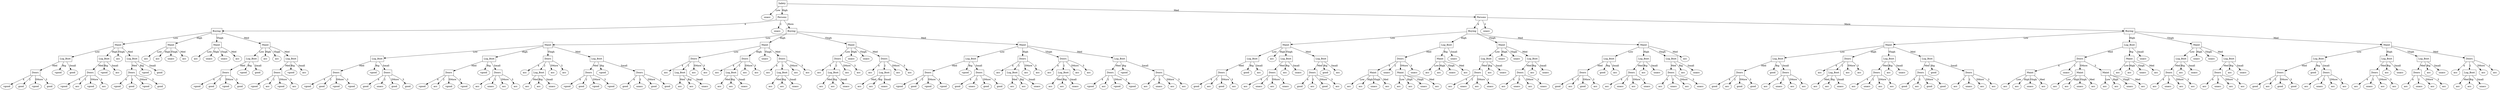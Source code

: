 digraph tree {
//nodos 
safety0 [label="Safety",shape="box"];
unacc1 [label="unacc"];
persons2 [label="Persons",shape="box"];
buying3 [label="Buying",shape="box"];
maint4 [label="Maint",shape="box"];
lug_boot5 [label="Lug_Boot",shape="box"];
doors6 [label="Doors",shape="box"];
vgood7 [label="vgood"];
good8 [label="good"];
vgood9 [label="vgood"];
good10 [label="good"];
vgood11 [label="vgood"];
good12 [label="good"];
lug_boot13 [label="Lug_Boot",shape="box"];
doors14 [label="Doors",shape="box"];
vgood15 [label="vgood"];
acc16 [label="acc"];
vgood17 [label="vgood"];
acc18 [label="acc"];
vgood19 [label="vgood"];
acc20 [label="acc"];
acc21 [label="acc"];
lug_boot22 [label="Lug_Boot",shape="box"];
doors23 [label="Doors",shape="box"];
vgood24 [label="vgood"];
good25 [label="good"];
vgood26 [label="vgood"];
good27 [label="good"];
vgood28 [label="vgood"];
good29 [label="good"];
maint30 [label="Maint",shape="box"];
acc31 [label="acc"];
acc32 [label="acc"];
unacc33 [label="unacc"];
acc34 [label="acc"];
maint35 [label="Maint",shape="box"];
acc36 [label="acc"];
unacc37 [label="unacc"];
unacc38 [label="unacc"];
acc39 [label="acc"];
maint40 [label="Maint",shape="box"];
lug_boot41 [label="Lug_Boot",shape="box"];
doors42 [label="Doors",shape="box"];
vgood43 [label="vgood"];
good44 [label="good"];
vgood45 [label="vgood"];
good46 [label="good"];
vgood47 [label="vgood"];
good48 [label="good"];
acc49 [label="acc"];
acc50 [label="acc"];
lug_boot51 [label="Lug_Boot",shape="box"];
doors52 [label="Doors",shape="box"];
vgood53 [label="vgood"];
acc54 [label="acc"];
vgood55 [label="vgood"];
acc56 [label="acc"];
vgood57 [label="vgood"];
acc58 [label="acc"];
unacc59 [label="unacc"];
buying60 [label="Buying",shape="box"];
maint61 [label="Maint",shape="box"];
lug_boot62 [label="Lug_Boot",shape="box"];
doors63 [label="Doors",shape="box"];
vgood64 [label="vgood"];
good65 [label="good"];
vgood66 [label="vgood"];
vgood67 [label="vgood"];
vgood68 [label="vgood"];
doors69 [label="Doors",shape="box"];
good70 [label="good"];
unacc71 [label="unacc"];
good72 [label="good"];
good73 [label="good"];
lug_boot74 [label="Lug_Boot",shape="box"];
doors75 [label="Doors",shape="box"];
vgood76 [label="vgood"];
acc77 [label="acc"];
vgood78 [label="vgood"];
vgood79 [label="vgood"];
vgood80 [label="vgood"];
doors81 [label="Doors",shape="box"];
acc82 [label="acc"];
unacc83 [label="unacc"];
acc84 [label="acc"];
acc85 [label="acc"];
doors86 [label="Doors",shape="box"];
acc87 [label="acc"];
lug_boot88 [label="Lug_Boot",shape="box"];
acc89 [label="acc"];
acc90 [label="acc"];
unacc91 [label="unacc"];
acc92 [label="acc"];
acc93 [label="acc"];
lug_boot94 [label="Lug_Boot",shape="box"];
doors95 [label="Doors",shape="box"];
vgood96 [label="vgood"];
good97 [label="good"];
vgood98 [label="vgood"];
vgood99 [label="vgood"];
vgood100 [label="vgood"];
doors101 [label="Doors",shape="box"];
good102 [label="good"];
unacc103 [label="unacc"];
good104 [label="good"];
good105 [label="good"];
maint106 [label="Maint",shape="box"];
doors107 [label="Doors",shape="box"];
acc108 [label="acc"];
lug_boot109 [label="Lug_Boot",shape="box"];
acc110 [label="acc"];
acc111 [label="acc"];
unacc112 [label="unacc"];
acc113 [label="acc"];
acc114 [label="acc"];
doors115 [label="Doors",shape="box"];
acc116 [label="acc"];
lug_boot117 [label="Lug_Boot",shape="box"];
acc118 [label="acc"];
acc119 [label="acc"];
unacc120 [label="unacc"];
acc121 [label="acc"];
acc122 [label="acc"];
unacc123 [label="unacc"];
doors124 [label="Doors",shape="box"];
acc125 [label="acc"];
lug_boot126 [label="Lug_Boot",shape="box"];
acc127 [label="acc"];
acc128 [label="acc"];
unacc129 [label="unacc"];
acc130 [label="acc"];
acc131 [label="acc"];
maint132 [label="Maint",shape="box"];
doors133 [label="Doors",shape="box"];
acc134 [label="acc"];
lug_boot135 [label="Lug_Boot",shape="box"];
acc136 [label="acc"];
acc137 [label="acc"];
unacc138 [label="unacc"];
acc139 [label="acc"];
acc140 [label="acc"];
unacc141 [label="unacc"];
unacc142 [label="unacc"];
doors143 [label="Doors",shape="box"];
acc144 [label="acc"];
lug_boot145 [label="Lug_Boot",shape="box"];
acc146 [label="acc"];
acc147 [label="acc"];
unacc148 [label="unacc"];
acc149 [label="acc"];
acc150 [label="acc"];
maint151 [label="Maint",shape="box"];
lug_boot152 [label="Lug_Boot",shape="box"];
doors153 [label="Doors",shape="box"];
vgood154 [label="vgood"];
good155 [label="good"];
vgood156 [label="vgood"];
vgood157 [label="vgood"];
vgood158 [label="vgood"];
doors159 [label="Doors",shape="box"];
good160 [label="good"];
unacc161 [label="unacc"];
good162 [label="good"];
good163 [label="good"];
doors164 [label="Doors",shape="box"];
acc165 [label="acc"];
lug_boot166 [label="Lug_Boot",shape="box"];
acc167 [label="acc"];
acc168 [label="acc"];
unacc169 [label="unacc"];
acc170 [label="acc"];
acc171 [label="acc"];
doors172 [label="Doors",shape="box"];
acc173 [label="acc"];
lug_boot174 [label="Lug_Boot",shape="box"];
acc175 [label="acc"];
acc176 [label="acc"];
unacc177 [label="unacc"];
acc178 [label="acc"];
acc179 [label="acc"];
lug_boot180 [label="Lug_Boot",shape="box"];
doors181 [label="Doors",shape="box"];
vgood182 [label="vgood"];
acc183 [label="acc"];
vgood184 [label="vgood"];
vgood185 [label="vgood"];
vgood186 [label="vgood"];
doors187 [label="Doors",shape="box"];
acc188 [label="acc"];
unacc189 [label="unacc"];
acc190 [label="acc"];
acc191 [label="acc"];
persons192 [label="Persons",shape="box"];
buying193 [label="Buying",shape="box"];
maint194 [label="Maint",shape="box"];
lug_boot195 [label="Lug_Boot",shape="box"];
doors196 [label="Doors",shape="box"];
good197 [label="good"];
acc198 [label="acc"];
good199 [label="good"];
acc200 [label="acc"];
good201 [label="good"];
acc202 [label="acc"];
acc203 [label="acc"];
lug_boot204 [label="Lug_Boot",shape="box"];
doors205 [label="Doors",shape="box"];
acc206 [label="acc"];
unacc207 [label="unacc"];
acc208 [label="acc"];
unacc209 [label="unacc"];
acc210 [label="acc"];
unacc211 [label="unacc"];
lug_boot212 [label="Lug_Boot",shape="box"];
doors213 [label="Doors",shape="box"];
good214 [label="good"];
acc215 [label="acc"];
good216 [label="good"];
acc217 [label="acc"];
good218 [label="good"];
acc219 [label="acc"];
lug_boot220 [label="Lug_Boot",shape="box"];
doors221 [label="Doors",shape="box"];
maint222 [label="Maint",shape="box"];
acc223 [label="acc"];
acc224 [label="acc"];
unacc225 [label="unacc"];
acc226 [label="acc"];
unacc227 [label="unacc"];
maint228 [label="Maint",shape="box"];
acc229 [label="acc"];
acc230 [label="acc"];
unacc231 [label="unacc"];
acc232 [label="acc"];
unacc233 [label="unacc"];
maint234 [label="Maint",shape="box"];
acc235 [label="acc"];
acc236 [label="acc"];
unacc237 [label="unacc"];
acc238 [label="acc"];
unacc239 [label="unacc"];
maint240 [label="Maint",shape="box"];
lug_boot241 [label="Lug_Boot",shape="box"];
doors242 [label="Doors",shape="box"];
acc243 [label="acc"];
unacc244 [label="unacc"];
acc245 [label="acc"];
unacc246 [label="unacc"];
acc247 [label="acc"];
unacc248 [label="unacc"];
unacc249 [label="unacc"];
unacc250 [label="unacc"];
lug_boot251 [label="Lug_Boot",shape="box"];
doors252 [label="Doors",shape="box"];
acc253 [label="acc"];
unacc254 [label="unacc"];
acc255 [label="acc"];
unacc256 [label="unacc"];
acc257 [label="acc"];
unacc258 [label="unacc"];
maint259 [label="Maint",shape="box"];
lug_boot260 [label="Lug_Boot",shape="box"];
doors261 [label="Doors",shape="box"];
good262 [label="good"];
acc263 [label="acc"];
good264 [label="good"];
acc265 [label="acc"];
good266 [label="good"];
acc267 [label="acc"];
lug_boot268 [label="Lug_Boot",shape="box"];
doors269 [label="Doors",shape="box"];
acc270 [label="acc"];
unacc271 [label="unacc"];
acc272 [label="acc"];
unacc273 [label="unacc"];
acc274 [label="acc"];
unacc275 [label="unacc"];
lug_boot276 [label="Lug_Boot",shape="box"];
doors277 [label="Doors",shape="box"];
acc278 [label="acc"];
unacc279 [label="unacc"];
acc280 [label="acc"];
unacc281 [label="unacc"];
acc282 [label="acc"];
unacc283 [label="unacc"];
acc284 [label="acc"];
unacc285 [label="unacc"];
buying286 [label="Buying",shape="box"];
maint287 [label="Maint",shape="box"];
lug_boot288 [label="Lug_Boot",shape="box"];
doors289 [label="Doors",shape="box"];
good290 [label="good"];
acc291 [label="acc"];
good292 [label="good"];
good293 [label="good"];
good294 [label="good"];
doors295 [label="Doors",shape="box"];
acc296 [label="acc"];
unacc297 [label="unacc"];
acc298 [label="acc"];
acc299 [label="acc"];
doors300 [label="Doors",shape="box"];
acc301 [label="acc"];
lug_boot302 [label="Lug_Boot",shape="box"];
acc303 [label="acc"];
acc304 [label="acc"];
unacc305 [label="unacc"];
acc306 [label="acc"];
acc307 [label="acc"];
lug_boot308 [label="Lug_Boot",shape="box"];
doors309 [label="Doors",shape="box"];
acc310 [label="acc"];
unacc311 [label="unacc"];
acc312 [label="acc"];
acc313 [label="acc"];
acc314 [label="acc"];
unacc315 [label="unacc"];
lug_boot316 [label="Lug_Boot",shape="box"];
doors317 [label="Doors",shape="box"];
good318 [label="good"];
acc319 [label="acc"];
good320 [label="good"];
good321 [label="good"];
good322 [label="good"];
doors323 [label="Doors",shape="box"];
acc324 [label="acc"];
unacc325 [label="unacc"];
acc326 [label="acc"];
acc327 [label="acc"];
lug_boot328 [label="Lug_Boot",shape="box"];
doors329 [label="Doors",shape="box"];
maint330 [label="Maint",shape="box"];
acc331 [label="acc"];
acc332 [label="acc"];
unacc333 [label="unacc"];
acc334 [label="acc"];
unacc335 [label="unacc"];
maint336 [label="Maint",shape="box"];
acc337 [label="acc"];
acc338 [label="acc"];
unacc339 [label="unacc"];
acc340 [label="acc"];
maint341 [label="Maint",shape="box"];
acc342 [label="acc"];
acc343 [label="acc"];
unacc344 [label="unacc"];
acc345 [label="acc"];
maint346 [label="Maint",shape="box"];
acc347 [label="acc"];
acc348 [label="acc"];
unacc349 [label="unacc"];
acc350 [label="acc"];
unacc351 [label="unacc"];
maint352 [label="Maint",shape="box"];
lug_boot353 [label="Lug_Boot",shape="box"];
doors354 [label="Doors",shape="box"];
acc355 [label="acc"];
unacc356 [label="unacc"];
acc357 [label="acc"];
acc358 [label="acc"];
acc359 [label="acc"];
unacc360 [label="unacc"];
unacc361 [label="unacc"];
unacc362 [label="unacc"];
lug_boot363 [label="Lug_Boot",shape="box"];
doors364 [label="Doors",shape="box"];
acc365 [label="acc"];
unacc366 [label="unacc"];
acc367 [label="acc"];
acc368 [label="acc"];
acc369 [label="acc"];
unacc370 [label="unacc"];
maint371 [label="Maint",shape="box"];
lug_boot372 [label="Lug_Boot",shape="box"];
doors373 [label="Doors",shape="box"];
good374 [label="good"];
acc375 [label="acc"];
good376 [label="good"];
good377 [label="good"];
good378 [label="good"];
doors379 [label="Doors",shape="box"];
acc380 [label="acc"];
unacc381 [label="unacc"];
acc382 [label="acc"];
acc383 [label="acc"];
lug_boot384 [label="Lug_Boot",shape="box"];
doors385 [label="Doors",shape="box"];
acc386 [label="acc"];
unacc387 [label="unacc"];
acc388 [label="acc"];
acc389 [label="acc"];
acc390 [label="acc"];
unacc391 [label="unacc"];
lug_boot392 [label="Lug_Boot",shape="box"];
doors393 [label="Doors",shape="box"];
acc394 [label="acc"];
unacc395 [label="unacc"];
acc396 [label="acc"];
acc397 [label="acc"];
acc398 [label="acc"];
unacc399 [label="unacc"];
doors400 [label="Doors",shape="box"];
acc401 [label="acc"];
lug_boot402 [label="Lug_Boot",shape="box"];
acc403 [label="acc"];
acc404 [label="acc"];
unacc405 [label="unacc"];
acc406 [label="acc"];
acc407 [label="acc"];
//aristas 
safety0 -> unacc1[label="Low"];
safety0 -> persons2[label="High"];
persons2 -> buying3[label="4"];
buying3 -> maint4[label="Low"];
maint4 -> lug_boot5[label="Low"];
lug_boot5 -> doors6[label="Med"];
doors6 -> vgood7[label="4"];
doors6 -> good8[label="2"];
doors6 -> vgood9[label="5More"];
doors6 -> good10[label="3"];
lug_boot5 -> vgood11[label="Big"];
lug_boot5 -> good12[label="Small"];
maint4 -> lug_boot13[label="High"];
lug_boot13 -> doors14[label="Med"];
doors14 -> vgood15[label="4"];
doors14 -> acc16[label="2"];
doors14 -> vgood17[label="5More"];
doors14 -> acc18[label="3"];
lug_boot13 -> vgood19[label="Big"];
lug_boot13 -> acc20[label="Small"];
maint4 -> acc21[label="Vhigh"];
maint4 -> lug_boot22[label="Med"];
lug_boot22 -> doors23[label="Med"];
doors23 -> vgood24[label="4"];
doors23 -> good25[label="2"];
doors23 -> vgood26[label="5More"];
doors23 -> good27[label="3"];
lug_boot22 -> vgood28[label="Big"];
lug_boot22 -> good29[label="Small"];
buying3 -> maint30[label="High"];
maint30 -> acc31[label="Low"];
maint30 -> acc32[label="High"];
maint30 -> unacc33[label="Vhigh"];
maint30 -> acc34[label="Med"];
buying3 -> maint35[label="Vhigh"];
maint35 -> acc36[label="Low"];
maint35 -> unacc37[label="High"];
maint35 -> unacc38[label="Vhigh"];
maint35 -> acc39[label="Med"];
buying3 -> maint40[label="Med"];
maint40 -> lug_boot41[label="Low"];
lug_boot41 -> doors42[label="Med"];
doors42 -> vgood43[label="4"];
doors42 -> good44[label="2"];
doors42 -> vgood45[label="5More"];
doors42 -> good46[label="3"];
lug_boot41 -> vgood47[label="Big"];
lug_boot41 -> good48[label="Small"];
maint40 -> acc49[label="High"];
maint40 -> acc50[label="Vhigh"];
maint40 -> lug_boot51[label="Med"];
lug_boot51 -> doors52[label="Med"];
doors52 -> vgood53[label="4"];
doors52 -> acc54[label="2"];
doors52 -> vgood55[label="5More"];
doors52 -> acc56[label="3"];
lug_boot51 -> vgood57[label="Big"];
lug_boot51 -> acc58[label="Small"];
persons2 -> unacc59[label="2"];
persons2 -> buying60[label="More"];
buying60 -> maint61[label="Low"];
maint61 -> lug_boot62[label="Low"];
lug_boot62 -> doors63[label="Med"];
doors63 -> vgood64[label="4"];
doors63 -> good65[label="2"];
doors63 -> vgood66[label="5More"];
doors63 -> vgood67[label="3"];
lug_boot62 -> vgood68[label="Big"];
lug_boot62 -> doors69[label="Small"];
doors69 -> good70[label="4"];
doors69 -> unacc71[label="2"];
doors69 -> good72[label="5More"];
doors69 -> good73[label="3"];
maint61 -> lug_boot74[label="High"];
lug_boot74 -> doors75[label="Med"];
doors75 -> vgood76[label="4"];
doors75 -> acc77[label="2"];
doors75 -> vgood78[label="5More"];
doors75 -> vgood79[label="3"];
lug_boot74 -> vgood80[label="Big"];
lug_boot74 -> doors81[label="Small"];
doors81 -> acc82[label="4"];
doors81 -> unacc83[label="2"];
doors81 -> acc84[label="5More"];
doors81 -> acc85[label="3"];
maint61 -> doors86[label="Vhigh"];
doors86 -> acc87[label="4"];
doors86 -> lug_boot88[label="2"];
lug_boot88 -> acc89[label="Med"];
lug_boot88 -> acc90[label="Big"];
lug_boot88 -> unacc91[label="Small"];
doors86 -> acc92[label="5More"];
doors86 -> acc93[label="3"];
maint61 -> lug_boot94[label="Med"];
lug_boot94 -> doors95[label="Med"];
doors95 -> vgood96[label="4"];
doors95 -> good97[label="2"];
doors95 -> vgood98[label="5More"];
doors95 -> vgood99[label="3"];
lug_boot94 -> vgood100[label="Big"];
lug_boot94 -> doors101[label="Small"];
doors101 -> good102[label="4"];
doors101 -> unacc103[label="2"];
doors101 -> good104[label="5More"];
doors101 -> good105[label="3"];
buying60 -> maint106[label="High"];
maint106 -> doors107[label="Low"];
doors107 -> acc108[label="4"];
doors107 -> lug_boot109[label="2"];
lug_boot109 -> acc110[label="Med"];
lug_boot109 -> acc111[label="Big"];
lug_boot109 -> unacc112[label="Small"];
doors107 -> acc113[label="5More"];
doors107 -> acc114[label="3"];
maint106 -> doors115[label="High"];
doors115 -> acc116[label="4"];
doors115 -> lug_boot117[label="2"];
lug_boot117 -> acc118[label="Med"];
lug_boot117 -> acc119[label="Big"];
lug_boot117 -> unacc120[label="Small"];
doors115 -> acc121[label="5More"];
doors115 -> acc122[label="3"];
maint106 -> unacc123[label="Vhigh"];
maint106 -> doors124[label="Med"];
doors124 -> acc125[label="4"];
doors124 -> lug_boot126[label="2"];
lug_boot126 -> acc127[label="Med"];
lug_boot126 -> acc128[label="Big"];
lug_boot126 -> unacc129[label="Small"];
doors124 -> acc130[label="5More"];
doors124 -> acc131[label="3"];
buying60 -> maint132[label="Vhigh"];
maint132 -> doors133[label="Low"];
doors133 -> acc134[label="4"];
doors133 -> lug_boot135[label="2"];
lug_boot135 -> acc136[label="Med"];
lug_boot135 -> acc137[label="Big"];
lug_boot135 -> unacc138[label="Small"];
doors133 -> acc139[label="5More"];
doors133 -> acc140[label="3"];
maint132 -> unacc141[label="High"];
maint132 -> unacc142[label="Vhigh"];
maint132 -> doors143[label="Med"];
doors143 -> acc144[label="4"];
doors143 -> lug_boot145[label="2"];
lug_boot145 -> acc146[label="Med"];
lug_boot145 -> acc147[label="Big"];
lug_boot145 -> unacc148[label="Small"];
doors143 -> acc149[label="5More"];
doors143 -> acc150[label="3"];
buying60 -> maint151[label="Med"];
maint151 -> lug_boot152[label="Low"];
lug_boot152 -> doors153[label="Med"];
doors153 -> vgood154[label="4"];
doors153 -> good155[label="2"];
doors153 -> vgood156[label="5More"];
doors153 -> vgood157[label="3"];
lug_boot152 -> vgood158[label="Big"];
lug_boot152 -> doors159[label="Small"];
doors159 -> good160[label="4"];
doors159 -> unacc161[label="2"];
doors159 -> good162[label="5More"];
doors159 -> good163[label="3"];
maint151 -> doors164[label="High"];
doors164 -> acc165[label="4"];
doors164 -> lug_boot166[label="2"];
lug_boot166 -> acc167[label="Med"];
lug_boot166 -> acc168[label="Big"];
lug_boot166 -> unacc169[label="Small"];
doors164 -> acc170[label="5More"];
doors164 -> acc171[label="3"];
maint151 -> doors172[label="Vhigh"];
doors172 -> acc173[label="4"];
doors172 -> lug_boot174[label="2"];
lug_boot174 -> acc175[label="Med"];
lug_boot174 -> acc176[label="Big"];
lug_boot174 -> unacc177[label="Small"];
doors172 -> acc178[label="5More"];
doors172 -> acc179[label="3"];
maint151 -> lug_boot180[label="Med"];
lug_boot180 -> doors181[label="Med"];
doors181 -> vgood182[label="4"];
doors181 -> acc183[label="2"];
doors181 -> vgood184[label="5More"];
doors181 -> vgood185[label="3"];
lug_boot180 -> vgood186[label="Big"];
lug_boot180 -> doors187[label="Small"];
doors187 -> acc188[label="4"];
doors187 -> unacc189[label="2"];
doors187 -> acc190[label="5More"];
doors187 -> acc191[label="3"];
safety0 -> persons192[label="Med"];
persons192 -> buying193[label="4"];
buying193 -> maint194[label="Low"];
maint194 -> lug_boot195[label="Low"];
lug_boot195 -> doors196[label="Med"];
doors196 -> good197[label="4"];
doors196 -> acc198[label="2"];
doors196 -> good199[label="5More"];
doors196 -> acc200[label="3"];
lug_boot195 -> good201[label="Big"];
lug_boot195 -> acc202[label="Small"];
maint194 -> acc203[label="High"];
maint194 -> lug_boot204[label="Vhigh"];
lug_boot204 -> doors205[label="Med"];
doors205 -> acc206[label="4"];
doors205 -> unacc207[label="2"];
doors205 -> acc208[label="5More"];
doors205 -> unacc209[label="3"];
lug_boot204 -> acc210[label="Big"];
lug_boot204 -> unacc211[label="Small"];
maint194 -> lug_boot212[label="Med"];
lug_boot212 -> doors213[label="Med"];
doors213 -> good214[label="4"];
doors213 -> acc215[label="2"];
doors213 -> good216[label="5More"];
doors213 -> acc217[label="3"];
lug_boot212 -> good218[label="Big"];
lug_boot212 -> acc219[label="Small"];
buying193 -> lug_boot220[label="High"];
lug_boot220 -> doors221[label="Med"];
doors221 -> maint222[label="4"];
maint222 -> acc223[label="Low"];
maint222 -> acc224[label="High"];
maint222 -> unacc225[label="Vhigh"];
maint222 -> acc226[label="Med"];
doors221 -> unacc227[label="2"];
doors221 -> maint228[label="5More"];
maint228 -> acc229[label="Low"];
maint228 -> acc230[label="High"];
maint228 -> unacc231[label="Vhigh"];
maint228 -> acc232[label="Med"];
doors221 -> unacc233[label="3"];
lug_boot220 -> maint234[label="Big"];
maint234 -> acc235[label="Low"];
maint234 -> acc236[label="High"];
maint234 -> unacc237[label="Vhigh"];
maint234 -> acc238[label="Med"];
lug_boot220 -> unacc239[label="Small"];
buying193 -> maint240[label="Vhigh"];
maint240 -> lug_boot241[label="Low"];
lug_boot241 -> doors242[label="Med"];
doors242 -> acc243[label="4"];
doors242 -> unacc244[label="2"];
doors242 -> acc245[label="5More"];
doors242 -> unacc246[label="3"];
lug_boot241 -> acc247[label="Big"];
lug_boot241 -> unacc248[label="Small"];
maint240 -> unacc249[label="High"];
maint240 -> unacc250[label="Vhigh"];
maint240 -> lug_boot251[label="Med"];
lug_boot251 -> doors252[label="Med"];
doors252 -> acc253[label="4"];
doors252 -> unacc254[label="2"];
doors252 -> acc255[label="5More"];
doors252 -> unacc256[label="3"];
lug_boot251 -> acc257[label="Big"];
lug_boot251 -> unacc258[label="Small"];
buying193 -> maint259[label="Med"];
maint259 -> lug_boot260[label="Low"];
lug_boot260 -> doors261[label="Med"];
doors261 -> good262[label="4"];
doors261 -> acc263[label="2"];
doors261 -> good264[label="5More"];
doors261 -> acc265[label="3"];
lug_boot260 -> good266[label="Big"];
lug_boot260 -> acc267[label="Small"];
maint259 -> lug_boot268[label="High"];
lug_boot268 -> doors269[label="Med"];
doors269 -> acc270[label="4"];
doors269 -> unacc271[label="2"];
doors269 -> acc272[label="5More"];
doors269 -> unacc273[label="3"];
lug_boot268 -> acc274[label="Big"];
lug_boot268 -> unacc275[label="Small"];
maint259 -> lug_boot276[label="Vhigh"];
lug_boot276 -> doors277[label="Med"];
doors277 -> acc278[label="4"];
doors277 -> unacc279[label="2"];
doors277 -> acc280[label="5More"];
doors277 -> unacc281[label="3"];
lug_boot276 -> acc282[label="Big"];
lug_boot276 -> unacc283[label="Small"];
maint259 -> acc284[label="Med"];
persons192 -> unacc285[label="2"];
persons192 -> buying286[label="More"];
buying286 -> maint287[label="Low"];
maint287 -> lug_boot288[label="Low"];
lug_boot288 -> doors289[label="Med"];
doors289 -> good290[label="4"];
doors289 -> acc291[label="2"];
doors289 -> good292[label="5More"];
doors289 -> good293[label="3"];
lug_boot288 -> good294[label="Big"];
lug_boot288 -> doors295[label="Small"];
doors295 -> acc296[label="4"];
doors295 -> unacc297[label="2"];
doors295 -> acc298[label="5More"];
doors295 -> acc299[label="3"];
maint287 -> doors300[label="High"];
doors300 -> acc301[label="4"];
doors300 -> lug_boot302[label="2"];
lug_boot302 -> acc303[label="Med"];
lug_boot302 -> acc304[label="Big"];
lug_boot302 -> unacc305[label="Small"];
doors300 -> acc306[label="5More"];
doors300 -> acc307[label="3"];
maint287 -> lug_boot308[label="Vhigh"];
lug_boot308 -> doors309[label="Med"];
doors309 -> acc310[label="4"];
doors309 -> unacc311[label="2"];
doors309 -> acc312[label="5More"];
doors309 -> acc313[label="3"];
lug_boot308 -> acc314[label="Big"];
lug_boot308 -> unacc315[label="Small"];
maint287 -> lug_boot316[label="Med"];
lug_boot316 -> doors317[label="Med"];
doors317 -> good318[label="4"];
doors317 -> acc319[label="2"];
doors317 -> good320[label="5More"];
doors317 -> good321[label="3"];
lug_boot316 -> good322[label="Big"];
lug_boot316 -> doors323[label="Small"];
doors323 -> acc324[label="4"];
doors323 -> unacc325[label="2"];
doors323 -> acc326[label="5More"];
doors323 -> acc327[label="3"];
buying286 -> lug_boot328[label="High"];
lug_boot328 -> doors329[label="Med"];
doors329 -> maint330[label="4"];
maint330 -> acc331[label="Low"];
maint330 -> acc332[label="High"];
maint330 -> unacc333[label="Vhigh"];
maint330 -> acc334[label="Med"];
doors329 -> unacc335[label="2"];
doors329 -> maint336[label="5More"];
maint336 -> acc337[label="Low"];
maint336 -> acc338[label="High"];
maint336 -> unacc339[label="Vhigh"];
maint336 -> acc340[label="Med"];
doors329 -> maint341[label="3"];
maint341 -> acc342[label="Low"];
maint341 -> acc343[label="High"];
maint341 -> unacc344[label="Vhigh"];
maint341 -> acc345[label="Med"];
lug_boot328 -> maint346[label="Big"];
maint346 -> acc347[label="Low"];
maint346 -> acc348[label="High"];
maint346 -> unacc349[label="Vhigh"];
maint346 -> acc350[label="Med"];
lug_boot328 -> unacc351[label="Small"];
buying286 -> maint352[label="Vhigh"];
maint352 -> lug_boot353[label="Low"];
lug_boot353 -> doors354[label="Med"];
doors354 -> acc355[label="4"];
doors354 -> unacc356[label="2"];
doors354 -> acc357[label="5More"];
doors354 -> acc358[label="3"];
lug_boot353 -> acc359[label="Big"];
lug_boot353 -> unacc360[label="Small"];
maint352 -> unacc361[label="High"];
maint352 -> unacc362[label="Vhigh"];
maint352 -> lug_boot363[label="Med"];
lug_boot363 -> doors364[label="Med"];
doors364 -> acc365[label="4"];
doors364 -> unacc366[label="2"];
doors364 -> acc367[label="5More"];
doors364 -> acc368[label="3"];
lug_boot363 -> acc369[label="Big"];
lug_boot363 -> unacc370[label="Small"];
buying286 -> maint371[label="Med"];
maint371 -> lug_boot372[label="Low"];
lug_boot372 -> doors373[label="Med"];
doors373 -> good374[label="4"];
doors373 -> acc375[label="2"];
doors373 -> good376[label="5More"];
doors373 -> good377[label="3"];
lug_boot372 -> good378[label="Big"];
lug_boot372 -> doors379[label="Small"];
doors379 -> acc380[label="4"];
doors379 -> unacc381[label="2"];
doors379 -> acc382[label="5More"];
doors379 -> acc383[label="3"];
maint371 -> lug_boot384[label="High"];
lug_boot384 -> doors385[label="Med"];
doors385 -> acc386[label="4"];
doors385 -> unacc387[label="2"];
doors385 -> acc388[label="5More"];
doors385 -> acc389[label="3"];
lug_boot384 -> acc390[label="Big"];
lug_boot384 -> unacc391[label="Small"];
maint371 -> lug_boot392[label="Vhigh"];
lug_boot392 -> doors393[label="Med"];
doors393 -> acc394[label="4"];
doors393 -> unacc395[label="2"];
doors393 -> acc396[label="5More"];
doors393 -> acc397[label="3"];
lug_boot392 -> acc398[label="Big"];
lug_boot392 -> unacc399[label="Small"];
maint371 -> doors400[label="Med"];
doors400 -> acc401[label="4"];
doors400 -> lug_boot402[label="2"];
lug_boot402 -> acc403[label="Med"];
lug_boot402 -> acc404[label="Big"];
lug_boot402 -> unacc405[label="Small"];
doors400 -> acc406[label="5More"];
doors400 -> acc407[label="3"];
}